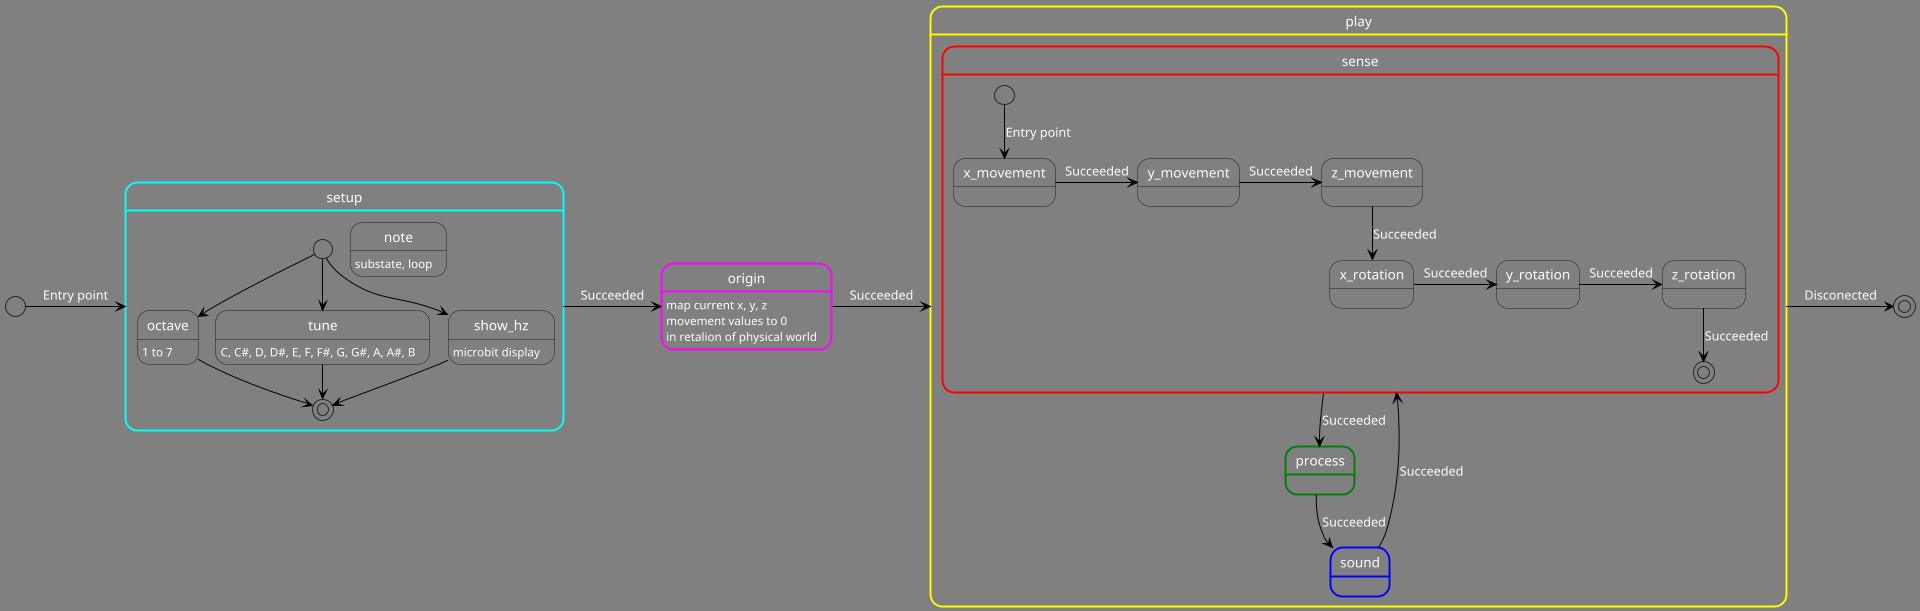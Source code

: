 @startuml

scale 1920 width

<style>
stateDiagram {
  BackgroundColor grey
  'LineColor white
  FontName Impact
  FontColor white
  arrow {
    FontSize 13
    LineColor black
  }
}
</style>



[*] -> setup : Entry point

state setup ##[bold]cyan {
    [*] --> octave
    note: substate, loop
    [*] --> tune
    [*] --> show_hz

    state octave {
        octave: 1 to 7
    }
    state tune {
        tune: C, C#, D, D#, E, F, F#, G, G#, A, A#, B
    }
    state show_hz {
    show_hz: microbit display
    }


    octave --> [*]
    tune --> [*]
    show_hz --> [*]

}
setup -> origin : Succeeded


state origin ##[bold]magenta {
 origin: map current x, y, z
 origin: movement values to 0
 origin: in retalion of physical world
}
origin -> play : Succeeded



state play ##[bold]yellow {
 state sense ##[bold]red {
  [*] --> x_movement : Entry point
  x_movement -> y_movement: Succeeded
  y_movement -> z_movement: Succeeded
  z_movement --> x_rotation: Succeeded
  x_rotation -> y_rotation: Succeeded
  y_rotation -> z_rotation: Succeeded
  z_rotation --> [*]: Succeeded
 }
 sense --> process : Succeeded
 

state process ##[bold]green {
 }
 process --> sound : Succeeded
 


state sound ##[bold]blue {
 }
 sound --> sense: Succeeded
}

play -> [*] : Disconected
@enduml
